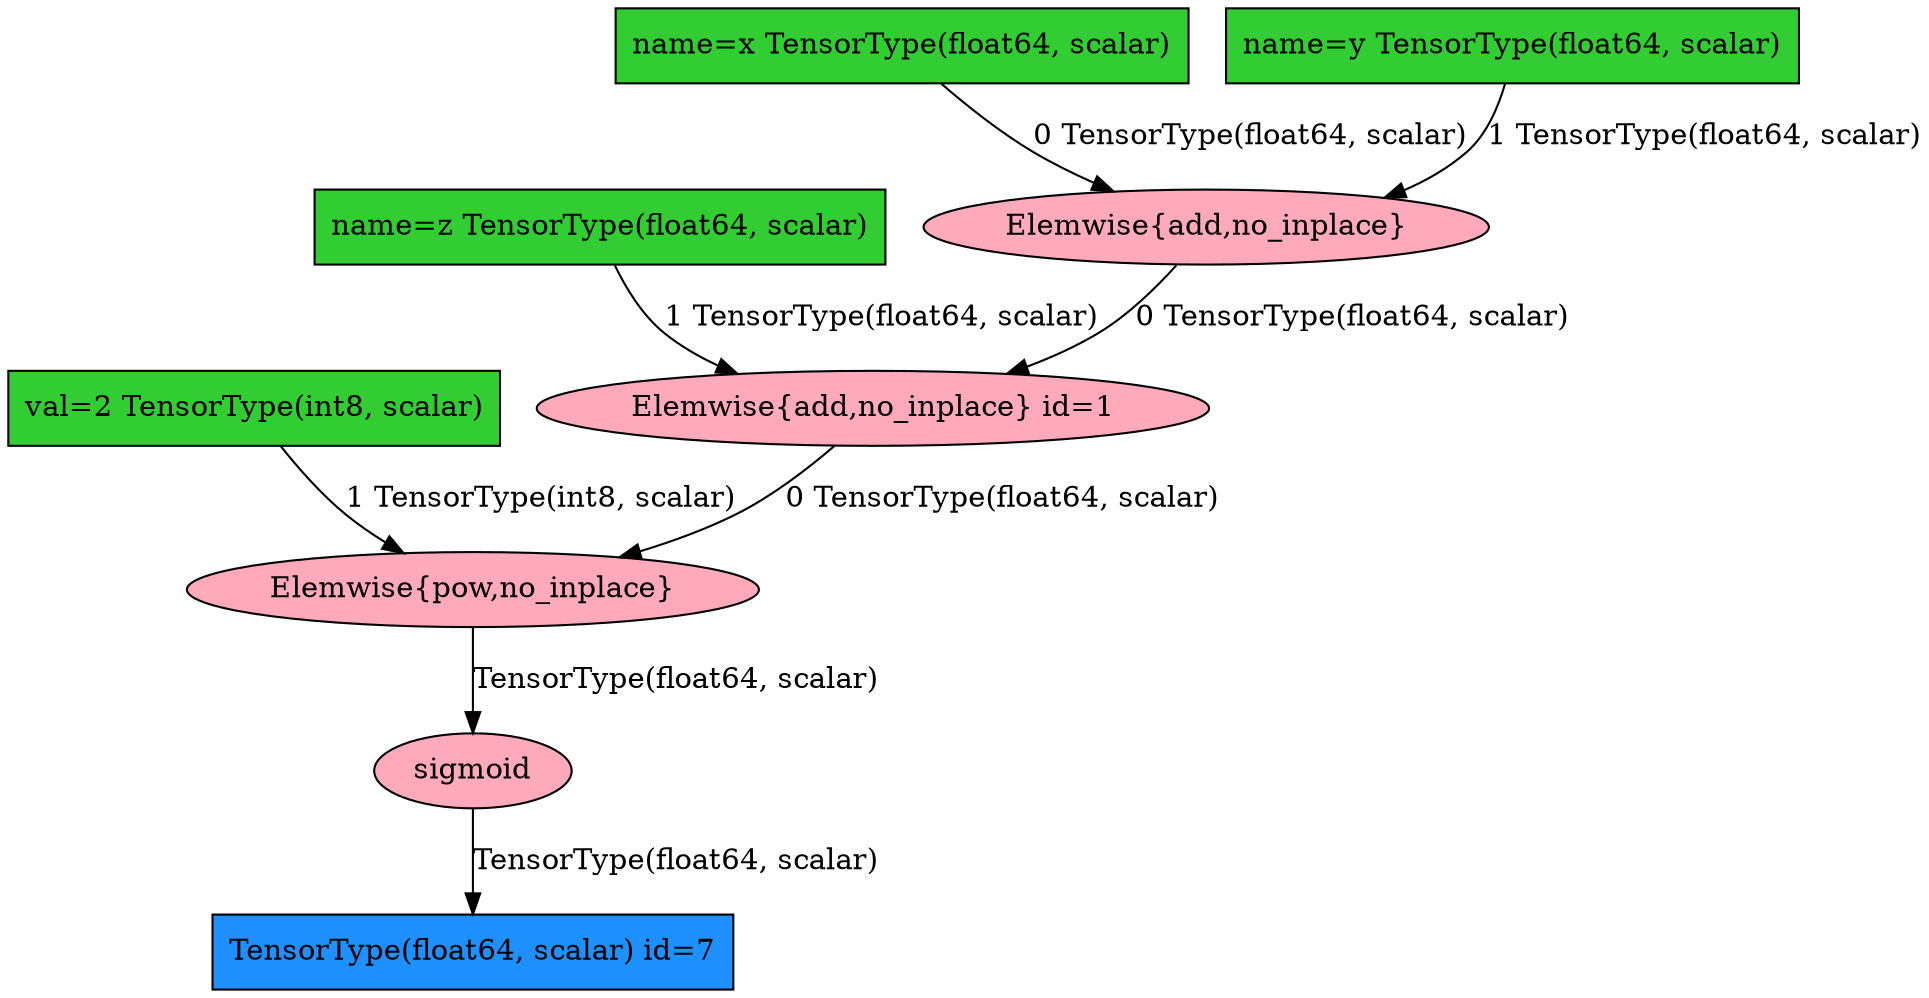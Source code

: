 digraph G { 	graph [bb="0,0,707,476"]; 	 	"Elemwise{add,no_inplace}"	 [fillcolor="#FFAABB", 		height=0.5, 		pos="469,370", 		shape=ellipse, 		style=filled, 		width=3.0624]; 	"Elemwise{add,no_inplace} id=1"	 [fillcolor="#FFAABB", 		height=0.5, 		pos="338,282", 		shape=ellipse, 		style=filled, 		width=3.5971]; 	"Elemwise{add,no_inplace}" -> "Elemwise{add,no_inplace} id=1"	 [label="0 TensorType(float64, scalar)", 		lp="524.5,326", 		pos="e,386.71,298.71 456.89,352.04 448.41,341.15 436.26,327.34 423,318 414.78,312.21 405.46,307.15 396.08,302.81"]; 	"name=x TensorType(float64, scalar)"	 [fillcolor=limegreen, 		height=0.5, 		pos="349,458", 		shape=box, 		style=filled, 		width=3.0625]; 	"name=x TensorType(float64, scalar)" -> "Elemwise{add,no_inplace}"	 [label="0 TensorType(float64, scalar)", 		lp="432.5,414", 		pos="e,383.02,381.29 344.15,439.76 342.21,429.02 341.88,415.49 349,406 355.58,397.23 364.24,390.55 373.9,385.49"]; 	"name=y TensorType(float64, scalar)"	 [fillcolor=limegreen, 		height=0.5, 		pos="588,458", 		shape=box, 		style=filled, 		width=3.0625]; 	"name=y TensorType(float64, scalar)" -> "Elemwise{add,no_inplace}"	 [label="1 TensorType(float64, scalar)", 		lp="623.5,414", 		pos="e,493.79,387.7 565.82,439.99 552.61,429.96 535.47,417.1 520,406 514.31,401.92 508.22,397.65 502.29,393.55"]; 	"Elemwise{pow,no_inplace}"	 [fillcolor="#FFAABB", 		height=0.5, 		pos="198,194", 		shape=ellipse, 		style=filled, 		width=3.1401]; 	"Elemwise{add,no_inplace} id=1" -> "Elemwise{pow,no_inplace}"	 [label="0 TensorType(float64, scalar)", 		lp="384.5,238", 		pos="e,241.85,210.69 321.39,263.82 310.38,253.1 295.2,239.58 280,230 271.07,224.37 261.08,219.26 251.22,214.78"]; 	"name=z TensorType(float64, scalar)"	 [fillcolor=limegreen, 		height=0.5, 		pos="231,370", 		shape=box, 		style=filled, 		width=3.0556]; 	"name=z TensorType(float64, scalar)" -> "Elemwise{add,no_inplace} id=1"	 [label="1 TensorType(float64, scalar)", 		lp="339.5,326", 		pos="e,286.05,298.57 235.92,351.97 239.82,341.05 246.27,327.23 256,318 262.13,312.18 269.38,307.25 276.99,303.1"]; 	sigmoid	 [fillcolor="#FFAABB", 		height=0.5, 		pos="198,106", 		shape=ellipse, 		style=filled, 		width=1.1152]; 	"Elemwise{pow,no_inplace}" -> sigmoid	 [label="TensorType(float64, scalar)", 		lp="276,150", 		pos="e,198,124.08 198,175.6 198,163.75 198,147.82 198,134.29"]; 	"val=2 TensorType(int8, scalar)"	 [fillcolor=limegreen, 		height=0.5, 		pos="95,282", 		shape=box, 		style=filled, 		width=2.6389]; 	"val=2 TensorType(int8, scalar)" -> "Elemwise{pow,no_inplace}"	 [label="1 TensorType(int8, scalar)", 		lp="205.5,238", 		pos="e,159.84,210.97 104.29,263.81 110.72,253.09 120.07,239.56 131,230 136.97,224.77 143.86,220.07 150.9,215.92"]; 	"TensorType(float64, scalar) id=7"	 [fillcolor=dodgerblue, 		height=0.5, 		pos="198,18", 		shape=box, 		style=filled, 		width=2.7847]; 	sigmoid -> "TensorType(float64, scalar) id=7"	 [label="TensorType(float64, scalar)", 		lp="276,62", 		pos="e,198,36.084 198,87.597 198,75.746 198,59.817 198,46.292"]; } 